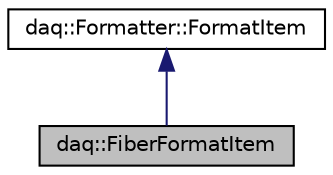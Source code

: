 digraph "daq::FiberFormatItem"
{
  edge [fontname="Helvetica",fontsize="10",labelfontname="Helvetica",labelfontsize="10"];
  node [fontname="Helvetica",fontsize="10",shape=record];
  Node2 [label="daq::FiberFormatItem",height=0.2,width=0.4,color="black", fillcolor="grey75", style="filled", fontcolor="black"];
  Node3 -> Node2 [dir="back",color="midnightblue",fontsize="10",style="solid"];
  Node3 [label="daq::Formatter::FormatItem",height=0.2,width=0.4,color="black", fillcolor="white", style="filled",URL="$classdaq_1_1Formatter_1_1FormatItem.html",tooltip="格式化项 "];
}
